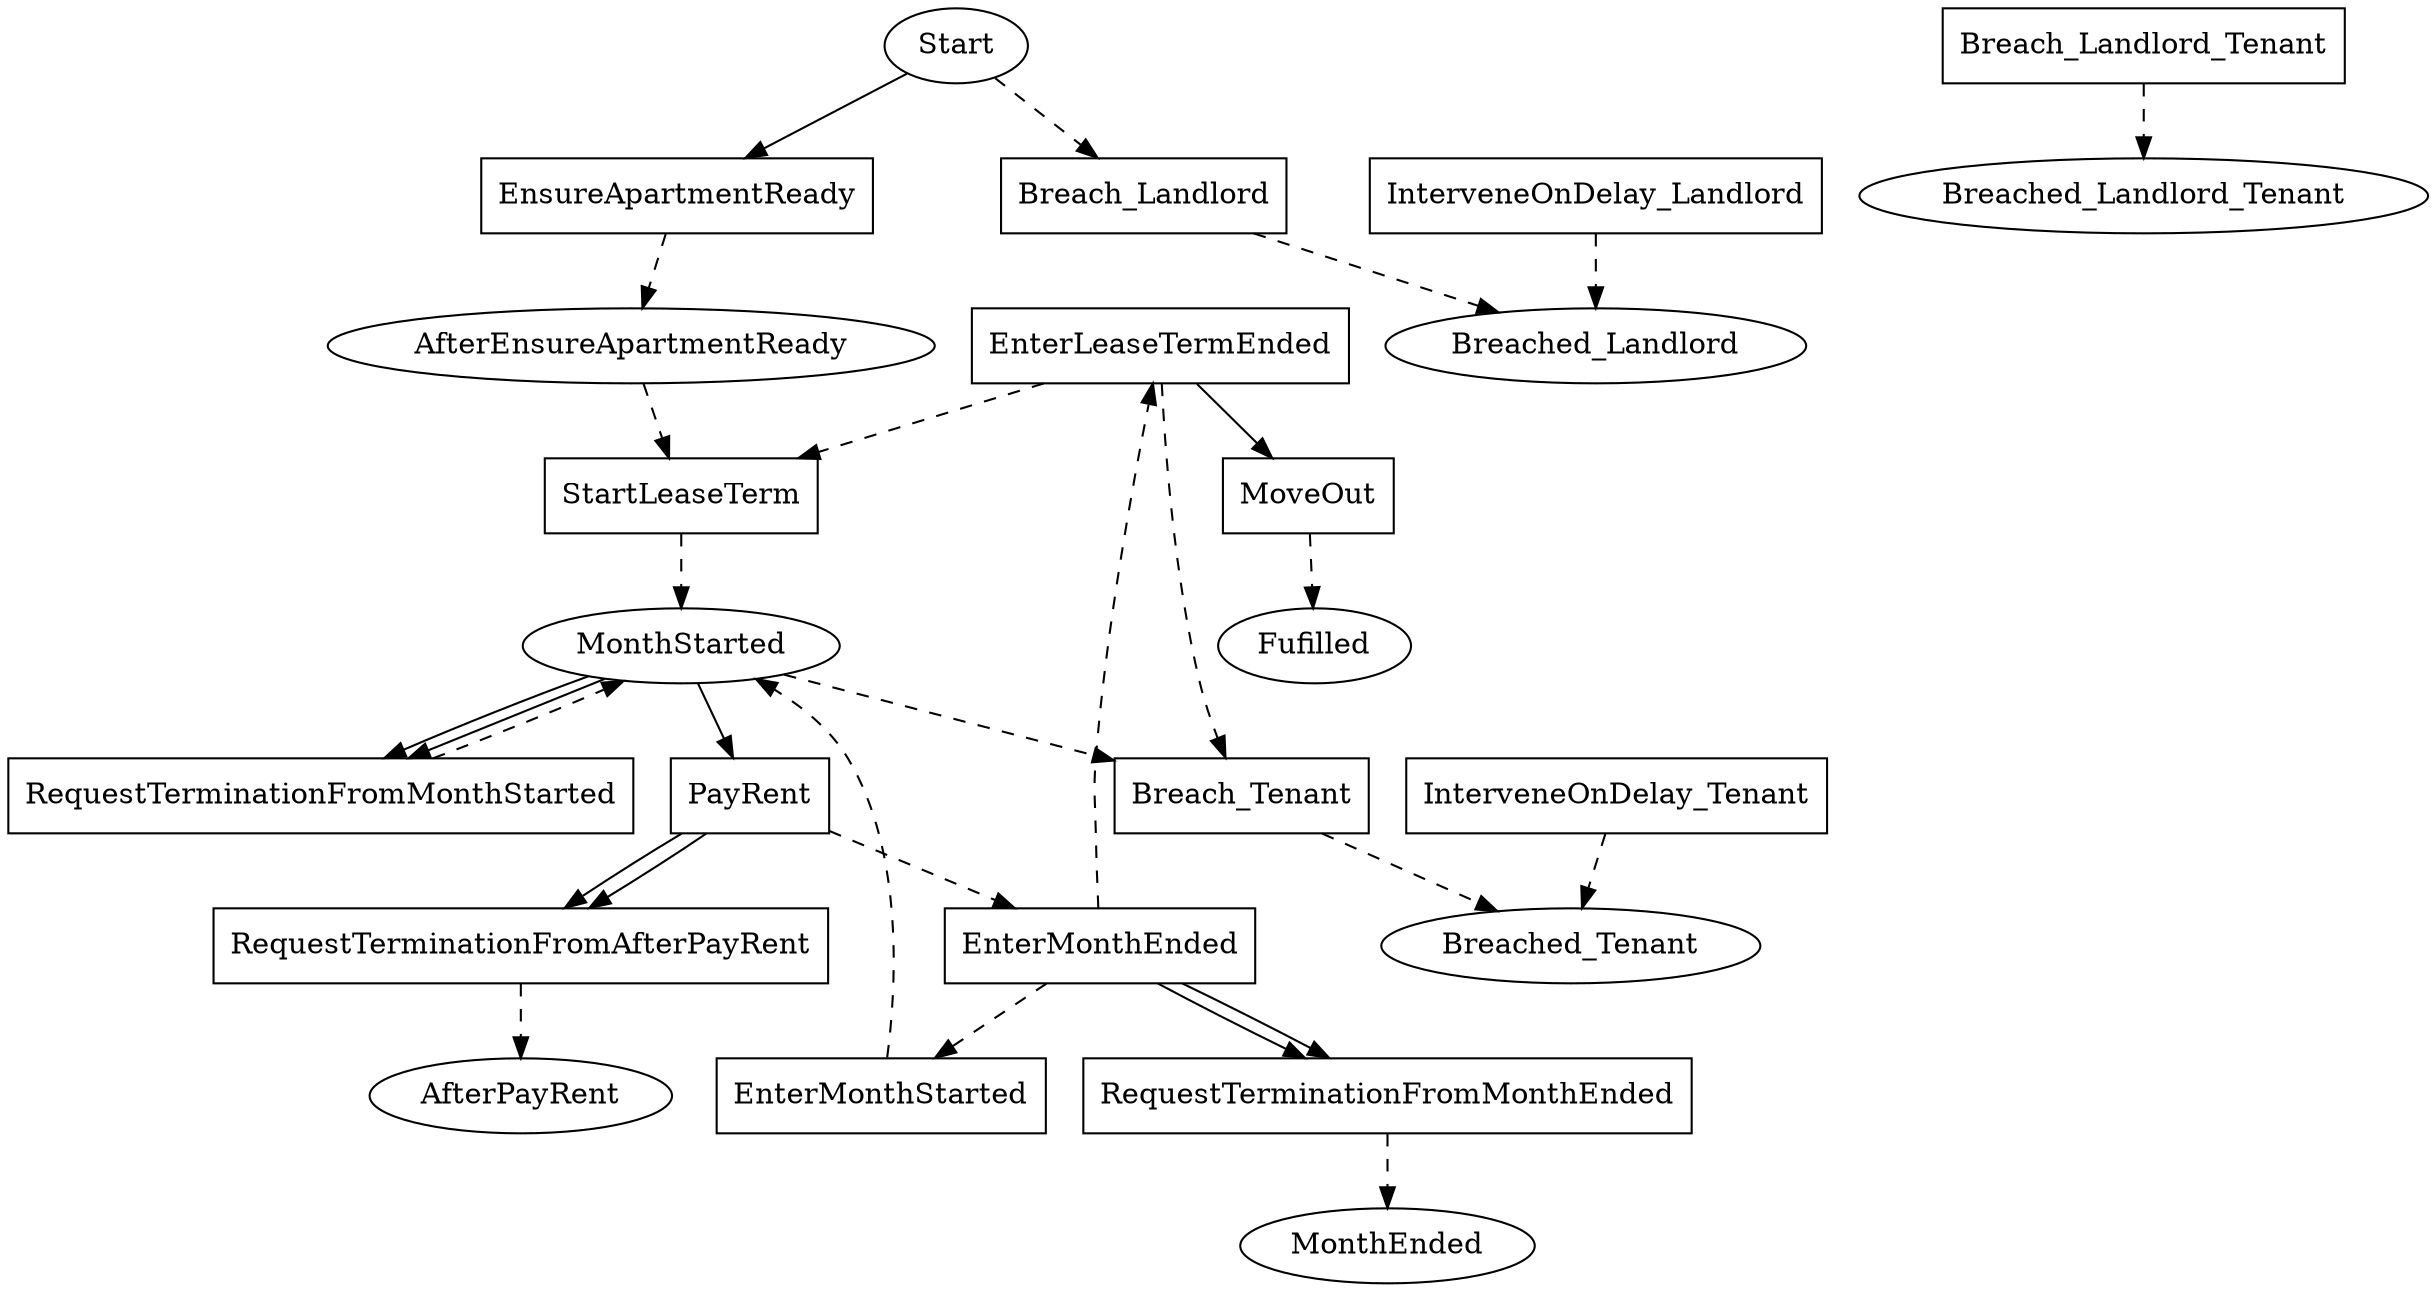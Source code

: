 // THIS IS A GENERATED FILE. DO NOT EDIT.

digraph Lease_Hvitved {    
    Fulfilled[label=Fufilled];
    Start[label=Start];
	AfterEnsureApartmentReady[label=AfterEnsureApartmentReady];
	MonthStarted[label=MonthStarted];
	Breached_Tenant[label=Breached_Tenant];
	Breached_Landlord[label=Breached_Landlord];
	Breached_Landlord_Tenant[label=Breached_Landlord_Tenant]
    
     
    RequestTerminationFromMonthStarted[label=RequestTerminationFromMonthStarted,shape=box];
	RequestTerminationFromAfterPayRent[label=RequestTerminationFromAfterPayRent,shape=box];
	RequestTerminationFromMonthEnded[label=RequestTerminationFromMonthEnded,shape=box];
	EnsureApartmentReady[label=EnsureApartmentReady,shape=box];
	StartLeaseTerm[label=StartLeaseTerm,shape=box];
	EnterMonthStarted[label=EnterMonthStarted,shape=box];
	PayRent[label=PayRent,shape=box];
	EnterMonthEnded[label=EnterMonthEnded,shape=box];
	EnterLeaseTermEnded[label=EnterLeaseTermEnded,shape=box];
	MoveOut[label=MoveOut,shape=box];
	Breach_Tenant[label=Breach_Tenant,shape=box];
	Breach_Landlord[label=Breach_Landlord,shape=box];
	Breach_Landlord_Tenant[label=Breach_Landlord_Tenant,shape=box];
	InterveneOnDelay_Landlord[label=InterveneOnDelay_Landlord,shape=box];
	InterveneOnDelay_Tenant[label=InterveneOnDelay_Tenant,shape=box]    
    
    
    
    Start -> EnsureApartmentReady;
	Start -> Breach_Landlord [style=dashed];
	AfterEnsureApartmentReady -> StartLeaseTerm [style=dashed];
	MonthStarted -> PayRent;
	MonthStarted -> Breach_Tenant [style=dashed];
	MonthStarted -> RequestTerminationFromMonthStarted;
	MonthStarted -> RequestTerminationFromMonthStarted;
	PayRent -> EnterMonthEnded [style=dashed];
	PayRent -> RequestTerminationFromAfterPayRent;
	PayRent -> RequestTerminationFromAfterPayRent;
	EnterMonthEnded -> EnterLeaseTermEnded [style=dashed];
	EnterMonthEnded -> EnterMonthStarted [style=dashed];
	EnterMonthEnded -> RequestTerminationFromMonthEnded;
	EnterMonthEnded -> RequestTerminationFromMonthEnded;
	EnterLeaseTermEnded -> MoveOut;
	EnterLeaseTermEnded -> Breach_Tenant [style=dashed];
	EnterLeaseTermEnded -> StartLeaseTerm [style=dashed]
    
    RequestTerminationFromMonthStarted -> MonthStarted [style=dashed];
	RequestTerminationFromAfterPayRent -> AfterPayRent [style=dashed];
	RequestTerminationFromMonthEnded -> MonthEnded [style=dashed];
	EnsureApartmentReady -> AfterEnsureApartmentReady [style=dashed];
	StartLeaseTerm -> MonthStarted [style=dashed];
	EnterMonthStarted -> MonthStarted [style=dashed];
	MoveOut -> Fulfilled [style=dashed];
	Breach_Tenant -> Breached_Tenant [style=dashed];
	Breach_Landlord -> Breached_Landlord [style=dashed];
	Breach_Landlord_Tenant -> Breached_Landlord_Tenant [style=dashed];
	InterveneOnDelay_Landlord -> Breached_Landlord [style=dashed];
	InterveneOnDelay_Tenant -> Breached_Tenant [style=dashed];
	     
    
       
}